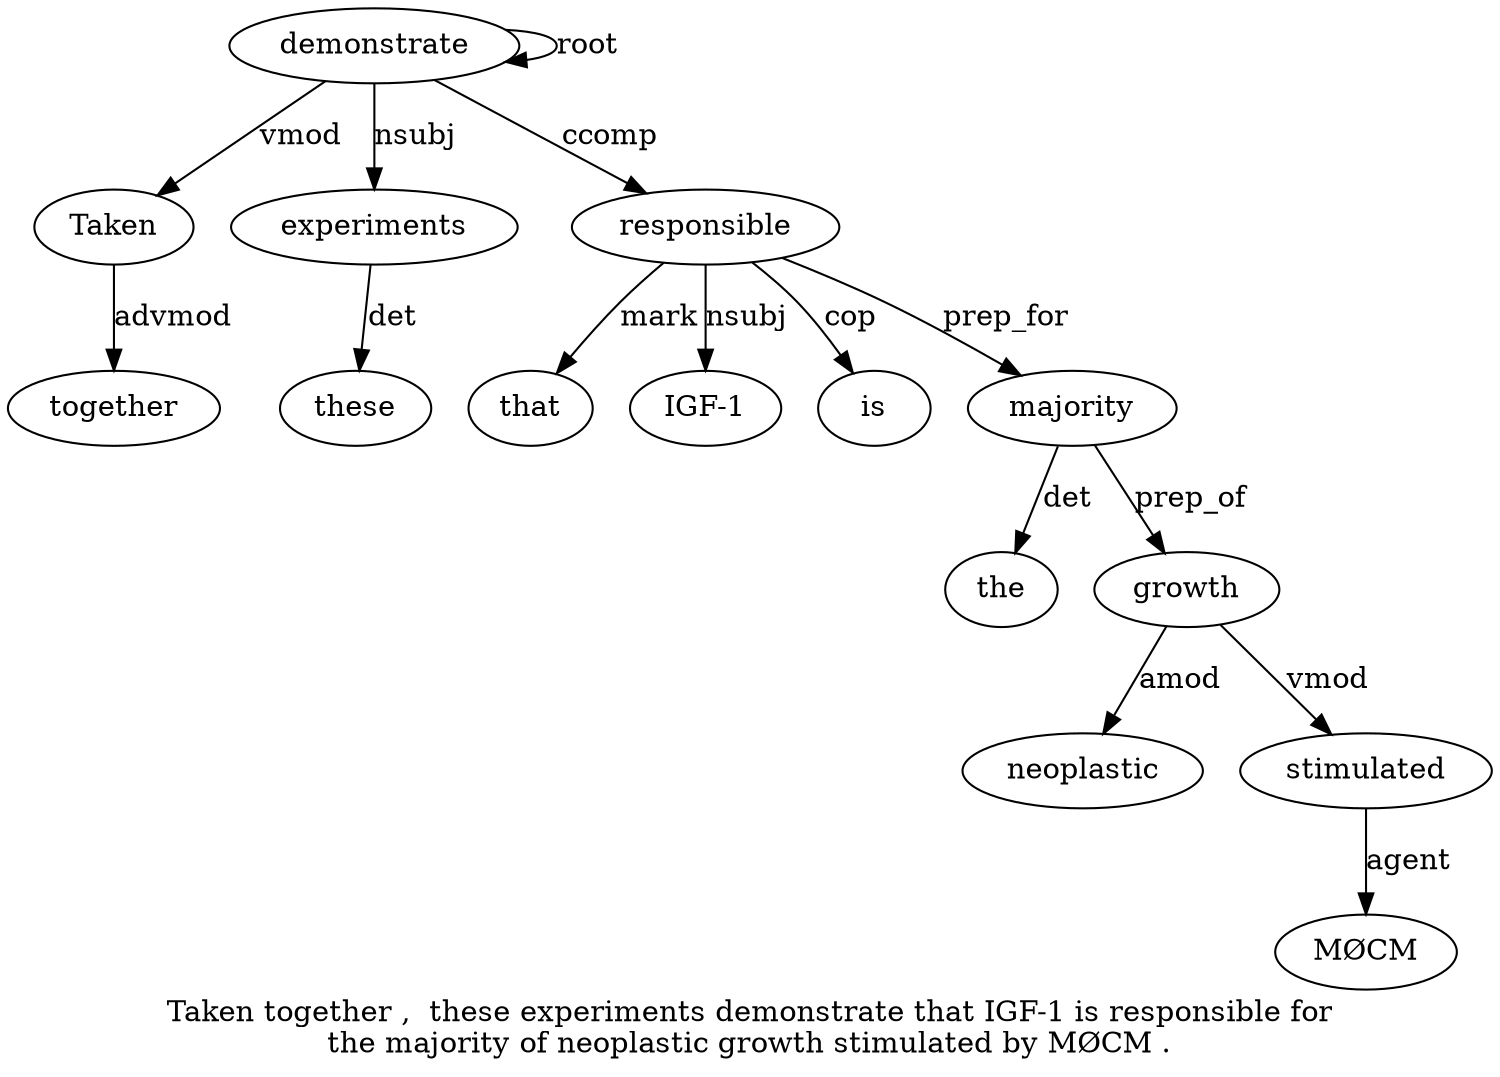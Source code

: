 digraph "Taken together ,  these experiments demonstrate that IGF-1 is responsible for the majority of neoplastic growth stimulated by MØCM ." {
label="Taken together ,  these experiments demonstrate that IGF-1 is responsible for
the majority of neoplastic growth stimulated by MØCM .";
demonstrate6 [style=filled, fillcolor=white, label=demonstrate];
Taken1 [style=filled, fillcolor=white, label=Taken];
demonstrate6 -> Taken1  [label=vmod];
together2 [style=filled, fillcolor=white, label=together];
Taken1 -> together2  [label=advmod];
experiments5 [style=filled, fillcolor=white, label=experiments];
these4 [style=filled, fillcolor=white, label=these];
experiments5 -> these4  [label=det];
demonstrate6 -> experiments5  [label=nsubj];
demonstrate6 -> demonstrate6  [label=root];
responsible10 [style=filled, fillcolor=white, label=responsible];
that7 [style=filled, fillcolor=white, label=that];
responsible10 -> that7  [label=mark];
"IGF-18" [style=filled, fillcolor=white, label="IGF-1"];
responsible10 -> "IGF-18"  [label=nsubj];
is9 [style=filled, fillcolor=white, label=is];
responsible10 -> is9  [label=cop];
demonstrate6 -> responsible10  [label=ccomp];
majority13 [style=filled, fillcolor=white, label=majority];
the12 [style=filled, fillcolor=white, label=the];
majority13 -> the12  [label=det];
responsible10 -> majority13  [label=prep_for];
growth16 [style=filled, fillcolor=white, label=growth];
neoplastic15 [style=filled, fillcolor=white, label=neoplastic];
growth16 -> neoplastic15  [label=amod];
majority13 -> growth16  [label=prep_of];
stimulated17 [style=filled, fillcolor=white, label=stimulated];
growth16 -> stimulated17  [label=vmod];
"MØCM19" [style=filled, fillcolor=white, label="MØCM"];
stimulated17 -> "MØCM19"  [label=agent];
}
